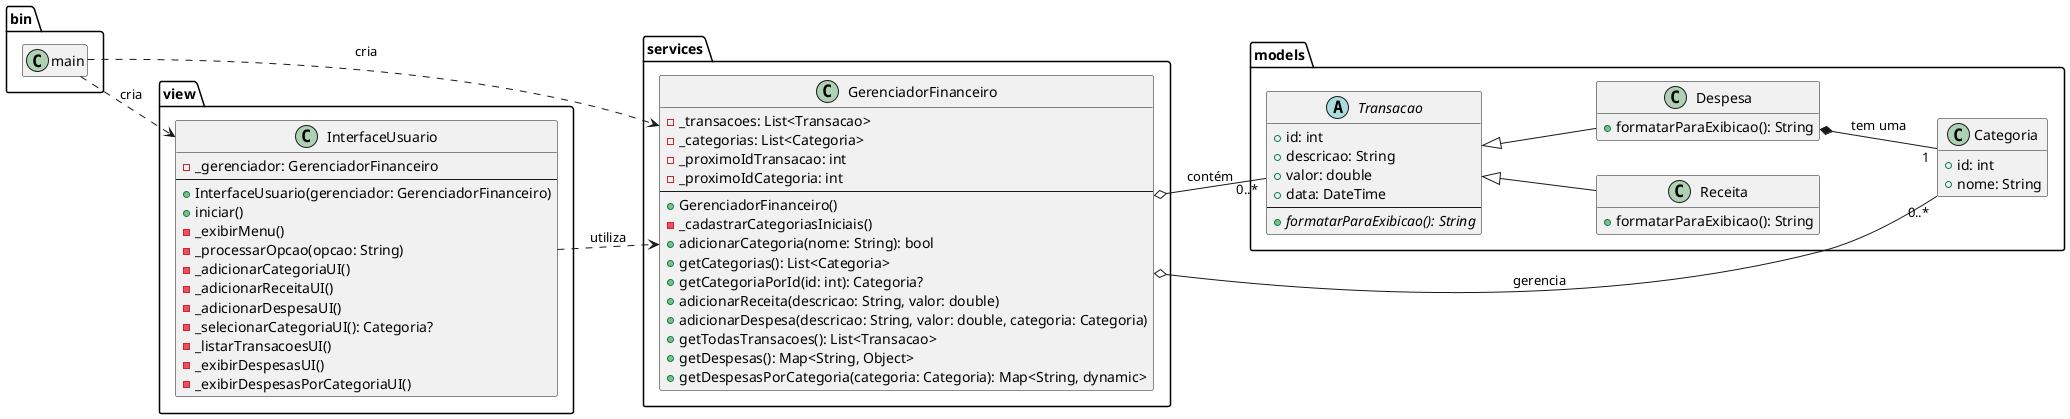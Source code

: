 @startuml
hide empty members
left to right direction

package "models" {
  class Categoria {
    +id: int
    +nome: String
  }

  abstract class Transacao {
    +id: int
    +descricao: String
    +valor: double
    +data: DateTime
    --
    +{abstract} formatarParaExibicao(): String
  }

  class Receita extends Transacao {
    +formatarParaExibicao(): String
  }

  class Despesa extends Transacao {
    +formatarParaExibicao(): String
  }
}


package "services" {
  class GerenciadorFinanceiro {
    - _transacoes: List<Transacao>
    - _categorias: List<Categoria>
    - _proximoIdTransacao: int
    - _proximoIdCategoria: int
    --
    + GerenciadorFinanceiro()
    - _cadastrarCategoriasIniciais()
    + adicionarCategoria(nome: String): bool
    + getCategorias(): List<Categoria>
    + getCategoriaPorId(id: int): Categoria?
    + adicionarReceita(descricao: String, valor: double)
    + adicionarDespesa(descricao: String, valor: double, categoria: Categoria)
    + getTodasTransacoes(): List<Transacao>
    + getDespesas(): Map<String, Object>
    + getDespesasPorCategoria(categoria: Categoria): Map<String, dynamic>
  }
}

package "view" {
  class InterfaceUsuario {
    - _gerenciador: GerenciadorFinanceiro
    --
    + InterfaceUsuario(gerenciador: GerenciadorFinanceiro)
    + iniciar()
    - _exibirMenu()
    - _processarOpcao(opcao: String)
    - _adicionarCategoriaUI()
    - _adicionarReceitaUI()
    - _adicionarDespesaUI()
    - _selecionarCategoriaUI(): Categoria?
    - _listarTransacoesUI()
    - _exibirDespesasUI()
    - _exibirDespesasPorCategoriaUI()
  }
}

package "bin" {
  class main {
  }
}

GerenciadorFinanceiro o-- "0..*" Transacao : contém
GerenciadorFinanceiro o-- "0..*" Categoria : gerencia
Despesa *-- "1" Categoria : tem uma

InterfaceUsuario ..> GerenciadorFinanceiro : utiliza
main ..> GerenciadorFinanceiro : cria
main ..> InterfaceUsuario : cria

@enduml
